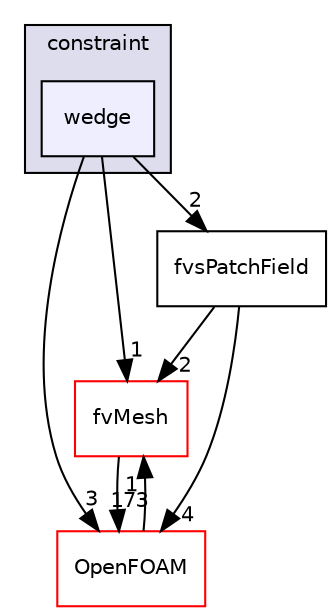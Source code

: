 digraph "src/finiteVolume/fields/fvsPatchFields/constraint/wedge" {
  bgcolor=transparent;
  compound=true
  node [ fontsize="10", fontname="Helvetica"];
  edge [ labelfontsize="10", labelfontname="Helvetica"];
  subgraph clusterdir_d3657b0b23136d928b995b4c42c4ccd9 {
    graph [ bgcolor="#ddddee", pencolor="black", label="constraint" fontname="Helvetica", fontsize="10", URL="dir_d3657b0b23136d928b995b4c42c4ccd9.html"]
  dir_c835e02ecc5f48c7bc9b691a765e83f0 [shape=box, label="wedge", style="filled", fillcolor="#eeeeff", pencolor="black", URL="dir_c835e02ecc5f48c7bc9b691a765e83f0.html"];
  }
  dir_c382fa095c9c33d8673c0dd60aaef275 [shape=box label="fvMesh" color="red" URL="dir_c382fa095c9c33d8673c0dd60aaef275.html"];
  dir_c5473ff19b20e6ec4dfe5c310b3778a8 [shape=box label="OpenFOAM" color="red" URL="dir_c5473ff19b20e6ec4dfe5c310b3778a8.html"];
  dir_f8fc54ccdbdfd051989b9c9b77557e92 [shape=box label="fvsPatchField" URL="dir_f8fc54ccdbdfd051989b9c9b77557e92.html"];
  dir_c835e02ecc5f48c7bc9b691a765e83f0->dir_c382fa095c9c33d8673c0dd60aaef275 [headlabel="1", labeldistance=1.5 headhref="dir_001059_001124.html"];
  dir_c835e02ecc5f48c7bc9b691a765e83f0->dir_c5473ff19b20e6ec4dfe5c310b3778a8 [headlabel="3", labeldistance=1.5 headhref="dir_001059_001896.html"];
  dir_c835e02ecc5f48c7bc9b691a765e83f0->dir_f8fc54ccdbdfd051989b9c9b77557e92 [headlabel="2", labeldistance=1.5 headhref="dir_001059_001060.html"];
  dir_c382fa095c9c33d8673c0dd60aaef275->dir_c5473ff19b20e6ec4dfe5c310b3778a8 [headlabel="173", labeldistance=1.5 headhref="dir_001124_001896.html"];
  dir_c5473ff19b20e6ec4dfe5c310b3778a8->dir_c382fa095c9c33d8673c0dd60aaef275 [headlabel="1", labeldistance=1.5 headhref="dir_001896_001124.html"];
  dir_f8fc54ccdbdfd051989b9c9b77557e92->dir_c382fa095c9c33d8673c0dd60aaef275 [headlabel="2", labeldistance=1.5 headhref="dir_001060_001124.html"];
  dir_f8fc54ccdbdfd051989b9c9b77557e92->dir_c5473ff19b20e6ec4dfe5c310b3778a8 [headlabel="4", labeldistance=1.5 headhref="dir_001060_001896.html"];
}
